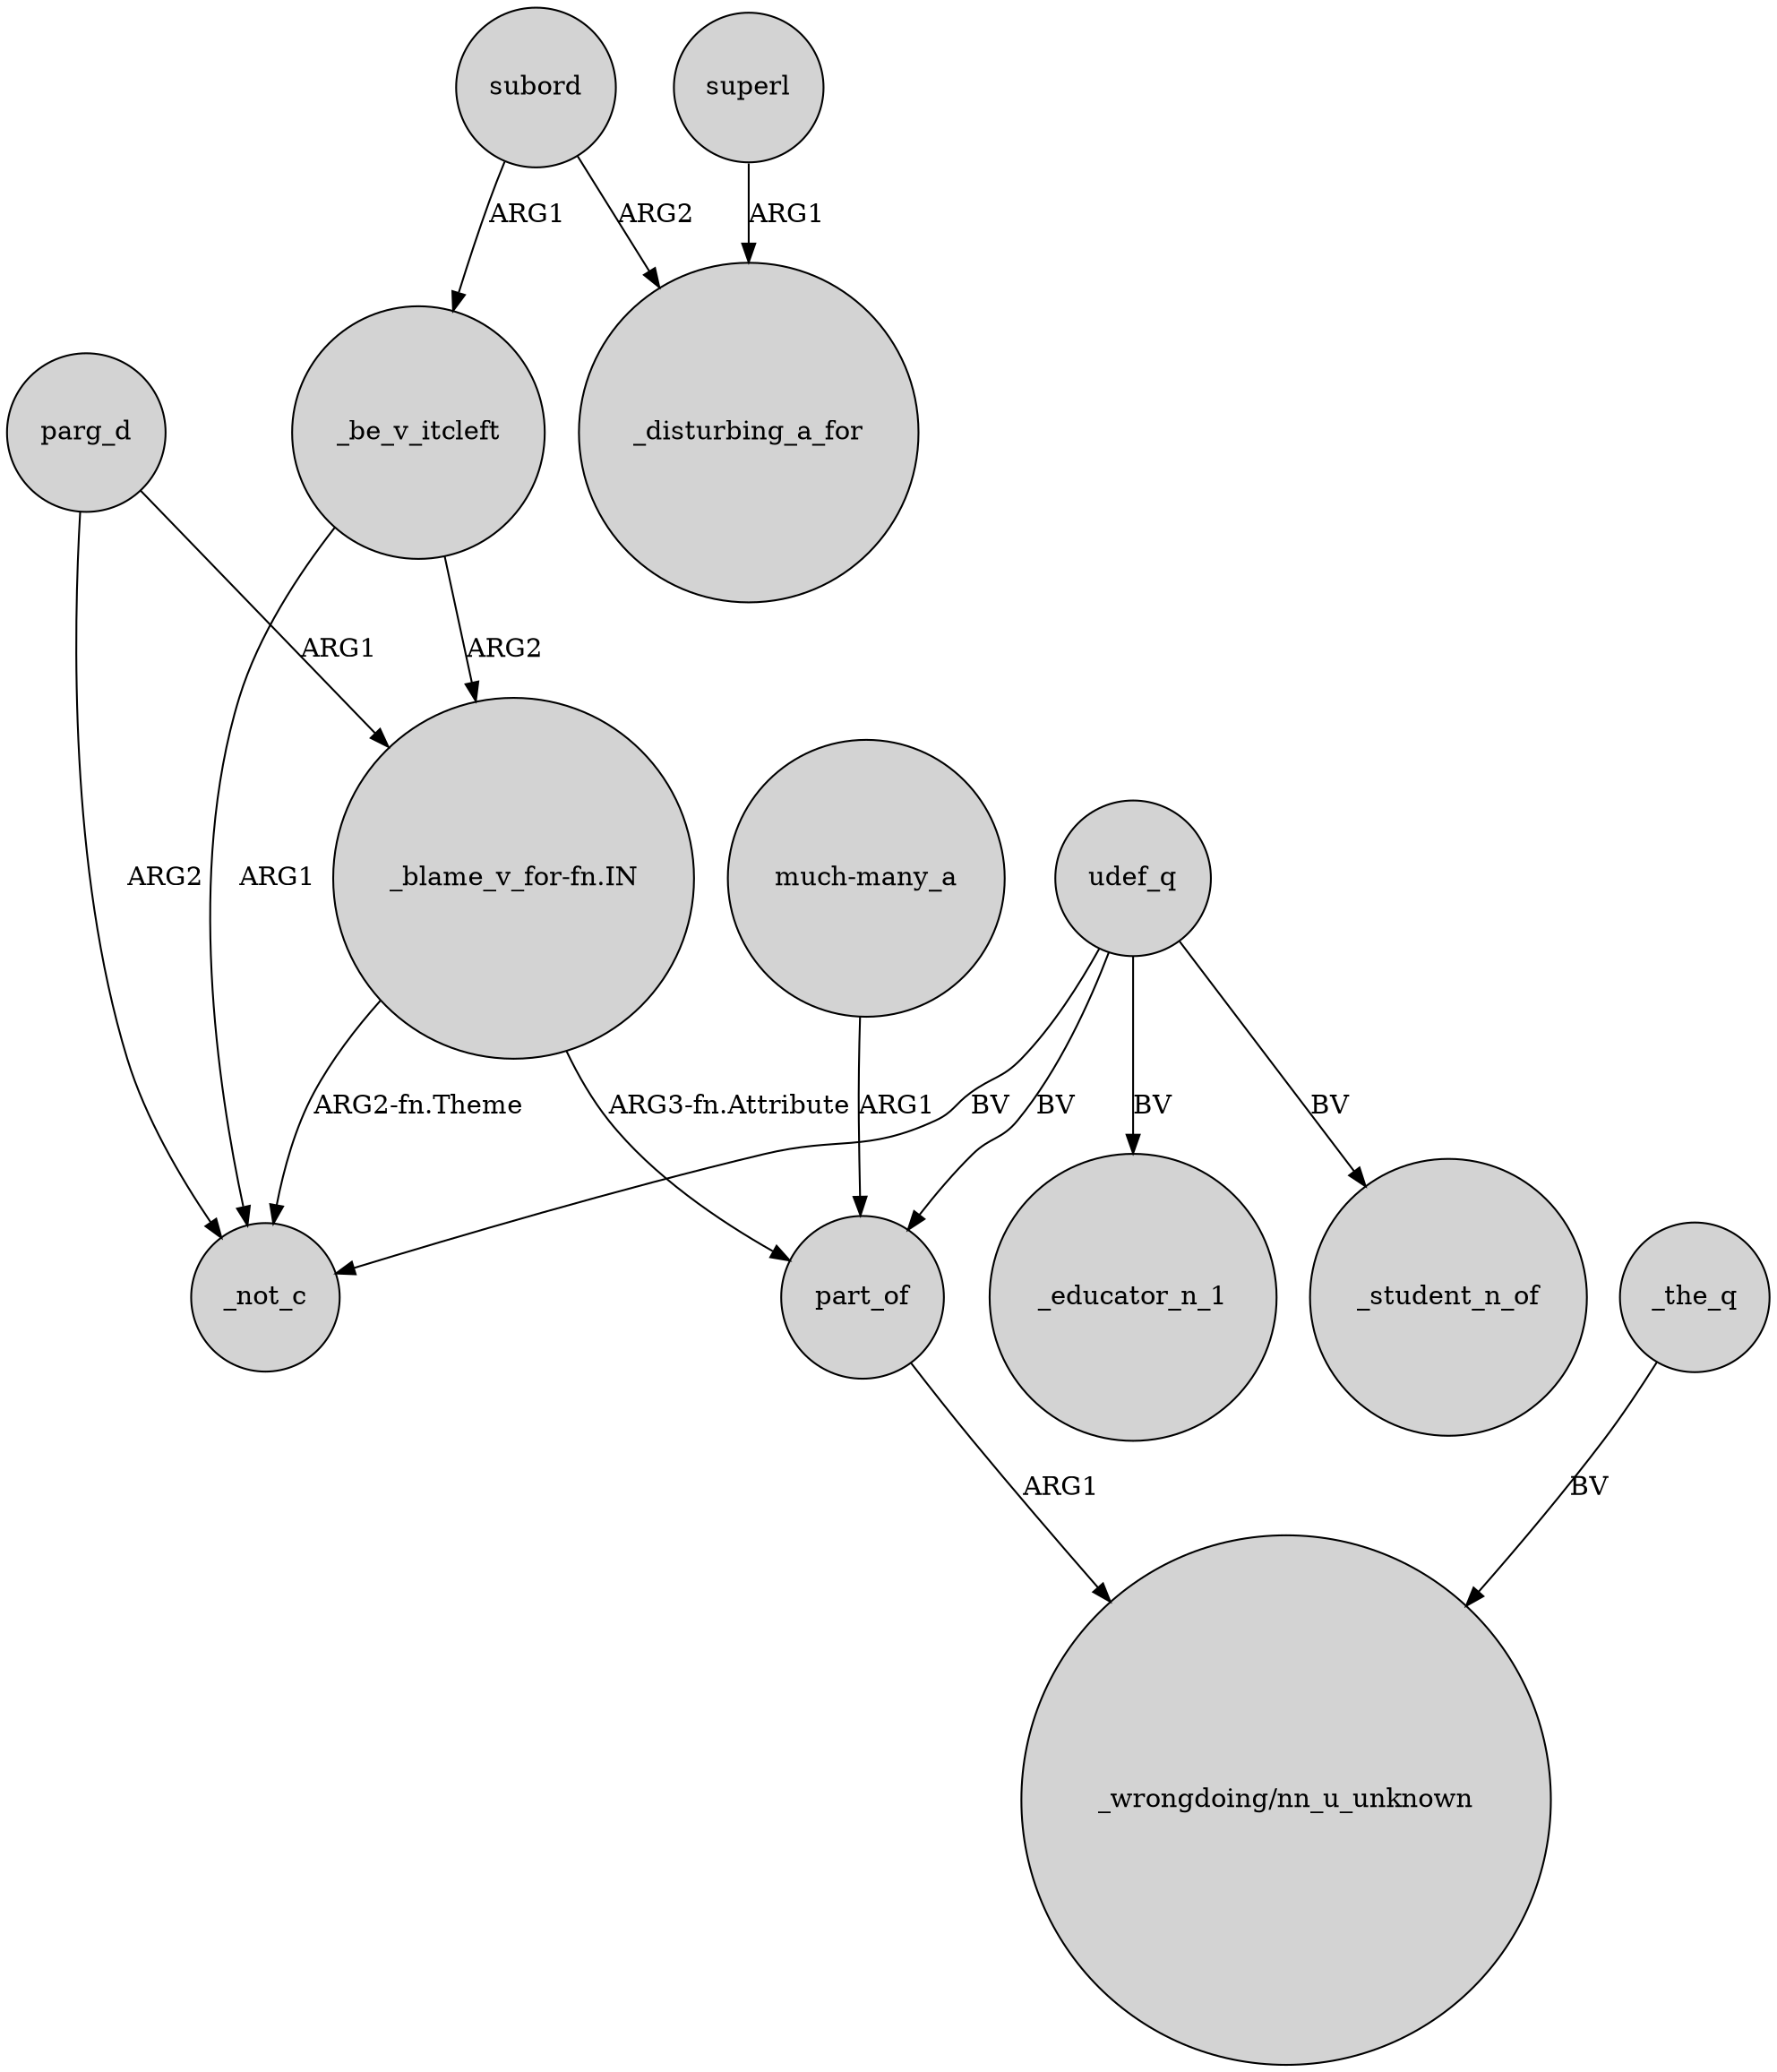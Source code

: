 digraph {
	node [shape=circle style=filled]
	parg_d -> "_blame_v_for-fn.IN" [label=ARG1]
	_the_q -> "_wrongdoing/nn_u_unknown" [label=BV]
	"_blame_v_for-fn.IN" -> _not_c [label="ARG2-fn.Theme"]
	superl -> _disturbing_a_for [label=ARG1]
	_be_v_itcleft -> _not_c [label=ARG1]
	subord -> _be_v_itcleft [label=ARG1]
	udef_q -> _educator_n_1 [label=BV]
	part_of -> "_wrongdoing/nn_u_unknown" [label=ARG1]
	subord -> _disturbing_a_for [label=ARG2]
	udef_q -> _not_c [label=BV]
	udef_q -> part_of [label=BV]
	"_blame_v_for-fn.IN" -> part_of [label="ARG3-fn.Attribute"]
	_be_v_itcleft -> "_blame_v_for-fn.IN" [label=ARG2]
	"much-many_a" -> part_of [label=ARG1]
	parg_d -> _not_c [label=ARG2]
	udef_q -> _student_n_of [label=BV]
}
